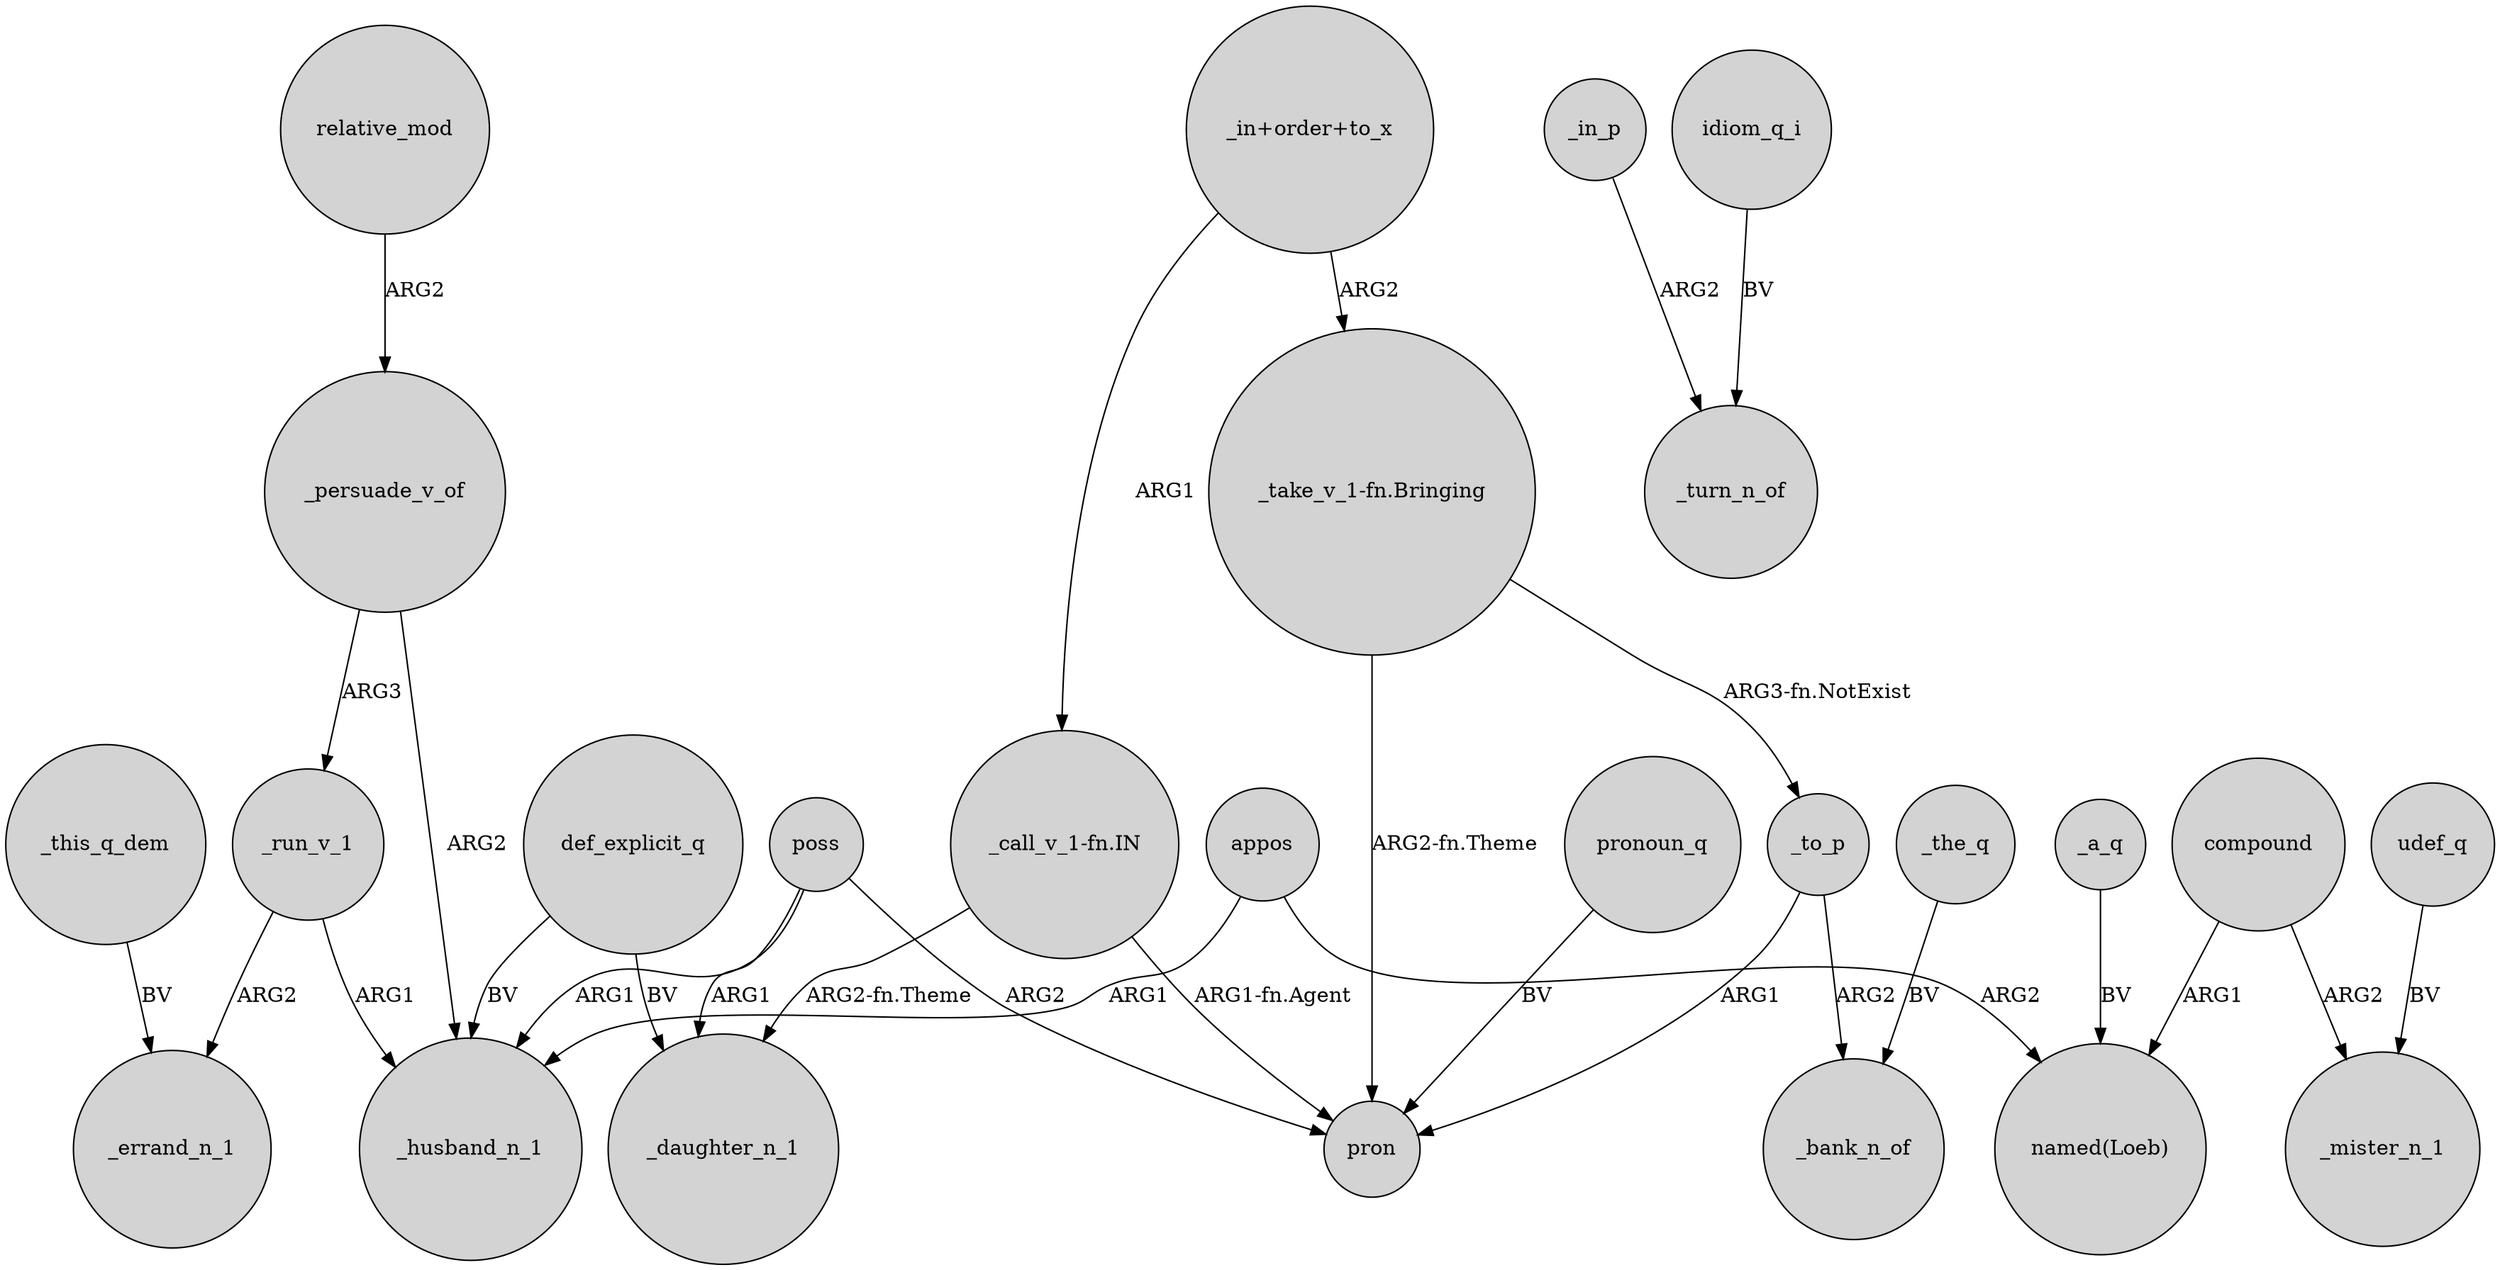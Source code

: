 digraph {
	node [shape=circle style=filled]
	relative_mod -> _persuade_v_of [label=ARG2]
	poss -> pron [label=ARG2]
	_in_p -> _turn_n_of [label=ARG2]
	poss -> _husband_n_1 [label=ARG1]
	_to_p -> pron [label=ARG1]
	"_take_v_1-fn.Bringing" -> _to_p [label="ARG3-fn.NotExist"]
	"_in+order+to_x" -> "_call_v_1-fn.IN" [label=ARG1]
	_persuade_v_of -> _run_v_1 [label=ARG3]
	compound -> _mister_n_1 [label=ARG2]
	poss -> _daughter_n_1 [label=ARG1]
	udef_q -> _mister_n_1 [label=BV]
	"_call_v_1-fn.IN" -> pron [label="ARG1-fn.Agent"]
	def_explicit_q -> _husband_n_1 [label=BV]
	_this_q_dem -> _errand_n_1 [label=BV]
	"_call_v_1-fn.IN" -> _daughter_n_1 [label="ARG2-fn.Theme"]
	_a_q -> "named(Loeb)" [label=BV]
	pronoun_q -> pron [label=BV]
	_the_q -> _bank_n_of [label=BV]
	_run_v_1 -> _husband_n_1 [label=ARG1]
	idiom_q_i -> _turn_n_of [label=BV]
	appos -> "named(Loeb)" [label=ARG2]
	_to_p -> _bank_n_of [label=ARG2]
	_run_v_1 -> _errand_n_1 [label=ARG2]
	appos -> _husband_n_1 [label=ARG1]
	compound -> "named(Loeb)" [label=ARG1]
	_persuade_v_of -> _husband_n_1 [label=ARG2]
	"_in+order+to_x" -> "_take_v_1-fn.Bringing" [label=ARG2]
	"_take_v_1-fn.Bringing" -> pron [label="ARG2-fn.Theme"]
	def_explicit_q -> _daughter_n_1 [label=BV]
}
